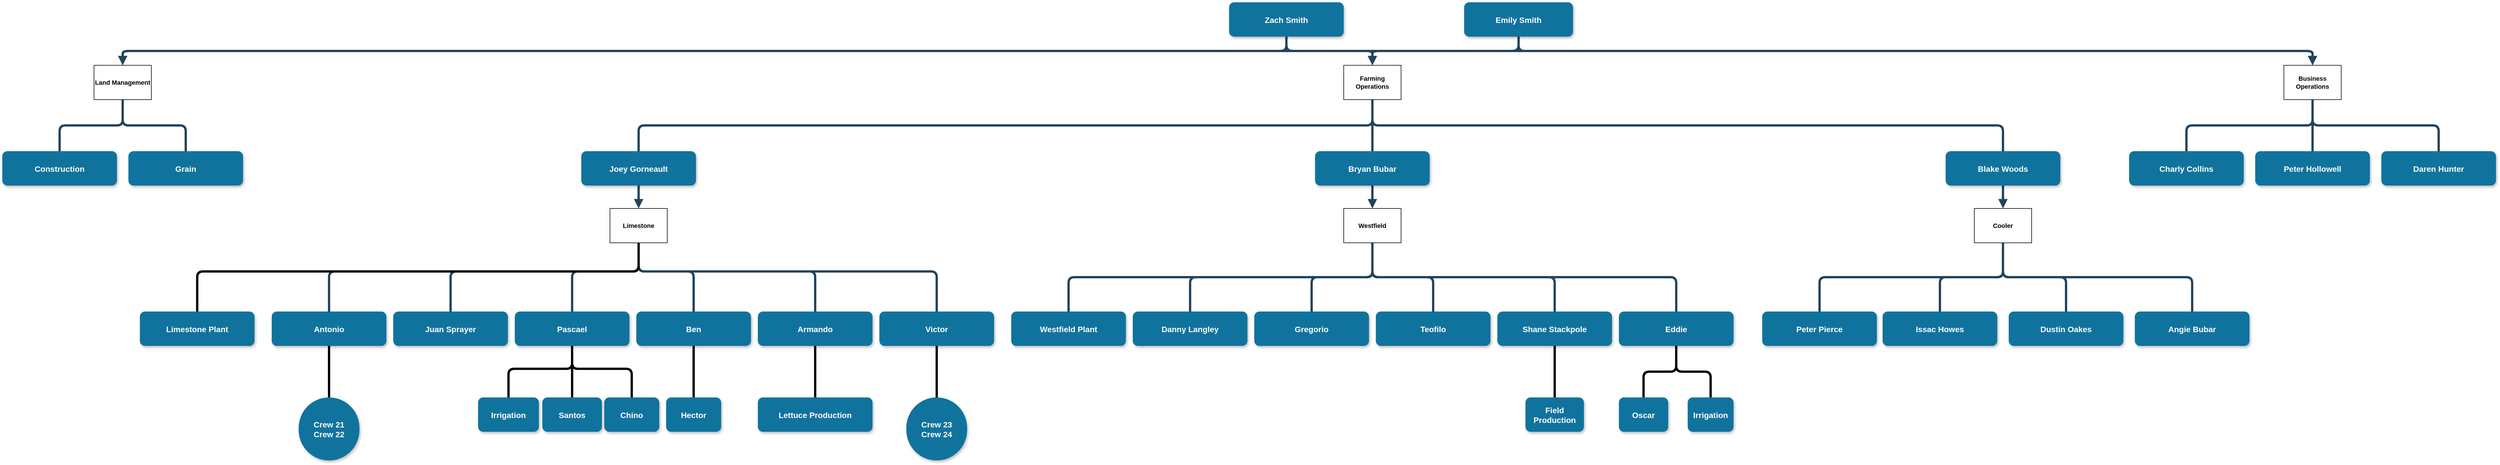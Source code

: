 <mxfile version="26.0.15">
  <diagram name="Page-1" id="97916047-d0de-89f5-080d-49f4d83e522f">
    <mxGraphModel dx="4978" dy="967" grid="1" gridSize="10" guides="1" tooltips="1" connect="1" arrows="1" fold="1" page="1" pageScale="1.5" pageWidth="1169" pageHeight="827" background="none" math="0" shadow="0">
      <root>
        <mxCell id="0" />
        <mxCell id="1" parent="0" />
        <mxCell id="kjqUYPn-NtSr5DM89MB0-171" style="edgeStyle=elbowEdgeStyle;shape=connector;rounded=1;orthogonalLoop=1;jettySize=auto;elbow=vertical;html=1;exitX=0.5;exitY=1;exitDx=0;exitDy=0;strokeColor=#23445D;strokeWidth=4;align=center;verticalAlign=middle;fontFamily=Helvetica;fontSize=11;fontColor=default;fontStyle=1;labelBackgroundColor=default;endArrow=block;endFill=1;" parent="1" source="4" target="kjqUYPn-NtSr5DM89MB0-170" edge="1">
          <mxGeometry relative="1" as="geometry" />
        </mxCell>
        <mxCell id="4" value="Joey Gorneault" style="rounded=1;fillColor=#10739E;strokeColor=none;shadow=1;gradientColor=none;fontStyle=1;fontColor=#FFFFFF;fontSize=14;" parent="1" vertex="1">
          <mxGeometry x="-1290" y="430" width="200" height="60" as="geometry" />
        </mxCell>
        <mxCell id="kjqUYPn-NtSr5DM89MB0-139" style="edgeStyle=elbowEdgeStyle;shape=connector;rounded=1;orthogonalLoop=1;jettySize=auto;elbow=vertical;html=1;entryX=0.5;entryY=0;entryDx=0;entryDy=0;strokeColor=#23445D;strokeWidth=4;align=center;verticalAlign=middle;fontFamily=Helvetica;fontSize=11;fontColor=default;fontStyle=1;labelBackgroundColor=default;endArrow=none;endFill=1;exitX=0.5;exitY=1;exitDx=0;exitDy=0;startFill=0;" parent="1" source="kjqUYPn-NtSr5DM89MB0-147" target="kjqUYPn-NtSr5DM89MB0-138" edge="1">
          <mxGeometry relative="1" as="geometry">
            <Array as="points">
              <mxPoint x="-170" y="650" />
            </Array>
          </mxGeometry>
        </mxCell>
        <mxCell id="kjqUYPn-NtSr5DM89MB0-140" style="edgeStyle=elbowEdgeStyle;shape=connector;rounded=1;orthogonalLoop=1;jettySize=auto;elbow=vertical;html=1;entryX=0.5;entryY=0;entryDx=0;entryDy=0;strokeColor=#23445D;strokeWidth=4;align=center;verticalAlign=middle;fontFamily=Helvetica;fontSize=11;fontColor=default;fontStyle=1;labelBackgroundColor=default;endArrow=none;endFill=1;exitX=0.5;exitY=1;exitDx=0;exitDy=0;startFill=0;" parent="1" source="kjqUYPn-NtSr5DM89MB0-147" target="kjqUYPn-NtSr5DM89MB0-134" edge="1">
          <mxGeometry relative="1" as="geometry">
            <Array as="points">
              <mxPoint x="-80" y="650" />
            </Array>
          </mxGeometry>
        </mxCell>
        <mxCell id="kjqUYPn-NtSr5DM89MB0-142" style="edgeStyle=elbowEdgeStyle;shape=connector;rounded=1;orthogonalLoop=1;jettySize=auto;elbow=vertical;html=1;entryX=0.5;entryY=0;entryDx=0;entryDy=0;strokeColor=#23445D;strokeWidth=4;align=center;verticalAlign=middle;fontFamily=Helvetica;fontSize=11;fontColor=default;fontStyle=1;labelBackgroundColor=default;endArrow=none;endFill=1;exitX=0.5;exitY=1;exitDx=0;exitDy=0;startFill=0;" parent="1" source="kjqUYPn-NtSr5DM89MB0-147" target="kjqUYPn-NtSr5DM89MB0-136" edge="1">
          <mxGeometry relative="1" as="geometry">
            <Array as="points">
              <mxPoint x="150" y="650" />
            </Array>
          </mxGeometry>
        </mxCell>
        <mxCell id="kjqUYPn-NtSr5DM89MB0-143" style="edgeStyle=elbowEdgeStyle;shape=connector;rounded=1;orthogonalLoop=1;jettySize=auto;elbow=vertical;html=1;entryX=0.5;entryY=0;entryDx=0;entryDy=0;strokeColor=#23445D;strokeWidth=4;align=center;verticalAlign=middle;fontFamily=Helvetica;fontSize=11;fontColor=default;fontStyle=1;labelBackgroundColor=default;endArrow=none;endFill=1;exitX=0.5;exitY=1;exitDx=0;exitDy=0;startFill=0;" parent="1" source="kjqUYPn-NtSr5DM89MB0-147" target="kjqUYPn-NtSr5DM89MB0-133" edge="1">
          <mxGeometry relative="1" as="geometry">
            <Array as="points">
              <mxPoint x="250" y="650" />
            </Array>
          </mxGeometry>
        </mxCell>
        <mxCell id="kjqUYPn-NtSr5DM89MB0-144" style="edgeStyle=elbowEdgeStyle;shape=connector;rounded=1;orthogonalLoop=1;jettySize=auto;elbow=vertical;html=1;entryX=0.5;entryY=0;entryDx=0;entryDy=0;strokeColor=#23445D;strokeWidth=4;align=center;verticalAlign=middle;fontFamily=Helvetica;fontSize=11;fontColor=default;fontStyle=1;labelBackgroundColor=default;endArrow=none;endFill=1;exitX=0.5;exitY=1;exitDx=0;exitDy=0;startFill=0;" parent="1" source="kjqUYPn-NtSr5DM89MB0-147" target="kjqUYPn-NtSr5DM89MB0-137" edge="1">
          <mxGeometry relative="1" as="geometry">
            <Array as="points">
              <mxPoint x="340" y="650" />
            </Array>
          </mxGeometry>
        </mxCell>
        <mxCell id="kjqUYPn-NtSr5DM89MB0-146" style="edgeStyle=elbowEdgeStyle;shape=connector;rounded=1;orthogonalLoop=1;jettySize=auto;elbow=vertical;html=1;entryX=0.5;entryY=0;entryDx=0;entryDy=0;strokeColor=#23445D;strokeWidth=4;align=center;verticalAlign=middle;fontFamily=Helvetica;fontSize=11;fontColor=default;fontStyle=1;labelBackgroundColor=default;endArrow=none;endFill=1;exitX=0.5;exitY=1;exitDx=0;exitDy=0;startFill=0;" parent="1" source="kjqUYPn-NtSr5DM89MB0-147" target="kjqUYPn-NtSr5DM89MB0-135" edge="1">
          <mxGeometry relative="1" as="geometry">
            <Array as="points">
              <mxPoint x="40" y="650" />
            </Array>
          </mxGeometry>
        </mxCell>
        <mxCell id="kjqUYPn-NtSr5DM89MB0-149" style="edgeStyle=elbowEdgeStyle;shape=connector;rounded=1;orthogonalLoop=1;jettySize=auto;elbow=vertical;html=1;entryX=0.5;entryY=0;entryDx=0;entryDy=0;strokeColor=#23445D;strokeWidth=4;align=center;verticalAlign=middle;fontFamily=Helvetica;fontSize=11;fontColor=default;fontStyle=1;labelBackgroundColor=default;endArrow=block;endFill=1;" parent="1" source="5" target="kjqUYPn-NtSr5DM89MB0-147" edge="1">
          <mxGeometry relative="1" as="geometry" />
        </mxCell>
        <mxCell id="5" value="Bryan Bubar" style="rounded=1;fillColor=#10739E;strokeColor=none;shadow=1;gradientColor=none;fontStyle=1;fontColor=#FFFFFF;fontSize=14;" parent="1" vertex="1">
          <mxGeometry x="-10" y="430" width="200" height="60" as="geometry" />
        </mxCell>
        <mxCell id="kjqUYPn-NtSr5DM89MB0-77" style="edgeStyle=elbowEdgeStyle;shape=connector;rounded=1;orthogonalLoop=1;jettySize=auto;elbow=vertical;html=1;startArrow=none;endArrow=none;strokeColor=#23445D;strokeWidth=4;align=center;verticalAlign=middle;fontFamily=Helvetica;fontSize=11;fontColor=default;fontStyle=1;labelBackgroundColor=default;exitX=0.5;exitY=1;exitDx=0;exitDy=0;" parent="1" source="kjqUYPn-NtSr5DM89MB0-75" target="4" edge="1">
          <mxGeometry relative="1" as="geometry" />
        </mxCell>
        <mxCell id="kjqUYPn-NtSr5DM89MB0-78" style="edgeStyle=elbowEdgeStyle;shape=connector;rounded=1;orthogonalLoop=1;jettySize=auto;elbow=vertical;html=1;startArrow=none;endArrow=none;entryX=0.5;entryY=0;entryDx=0;entryDy=0;strokeColor=#23445D;strokeWidth=4;align=center;verticalAlign=middle;fontFamily=Helvetica;fontSize=11;fontColor=default;fontStyle=1;labelBackgroundColor=default;exitX=0.5;exitY=1;exitDx=0;exitDy=0;" parent="1" source="kjqUYPn-NtSr5DM89MB0-75" target="5" edge="1">
          <mxGeometry relative="1" as="geometry">
            <mxPoint x="220" y="370" as="sourcePoint" />
          </mxGeometry>
        </mxCell>
        <mxCell id="kjqUYPn-NtSr5DM89MB0-174" style="edgeStyle=elbowEdgeStyle;shape=connector;rounded=1;orthogonalLoop=1;jettySize=auto;elbow=vertical;html=1;startArrow=none;endArrow=none;exitX=0.5;exitY=1;exitDx=0;exitDy=0;entryX=0.5;entryY=0;entryDx=0;entryDy=0;strokeColor=#23445D;strokeWidth=4;align=center;verticalAlign=middle;fontFamily=Helvetica;fontSize=11;fontColor=default;fontStyle=1;labelBackgroundColor=default;" parent="1" source="kjqUYPn-NtSr5DM89MB0-75" target="kjqUYPn-NtSr5DM89MB0-106" edge="1">
          <mxGeometry relative="1" as="geometry" />
        </mxCell>
        <mxCell id="kjqUYPn-NtSr5DM89MB0-75" value="Farming Operations" style="whiteSpace=wrap;html=1;align=center;verticalAlign=middle;treeFolding=1;treeMoving=1;newEdgeStyle={&quot;edgeStyle&quot;:&quot;elbowEdgeStyle&quot;,&quot;startArrow&quot;:&quot;none&quot;,&quot;endArrow&quot;:&quot;none&quot;};fontFamily=Helvetica;fontSize=11;fontColor=default;fontStyle=1;labelBackgroundColor=default;" parent="1" vertex="1">
          <mxGeometry x="40" y="280" width="100" height="60" as="geometry" />
        </mxCell>
        <mxCell id="kjqUYPn-NtSr5DM89MB0-90" style="edgeStyle=elbowEdgeStyle;shape=connector;rounded=1;orthogonalLoop=1;jettySize=auto;elbow=vertical;html=1;entryX=0.5;entryY=0;entryDx=0;entryDy=0;strokeColor=#23445D;strokeWidth=4;align=center;verticalAlign=middle;fontFamily=Helvetica;fontSize=11;fontColor=default;fontStyle=1;labelBackgroundColor=default;endArrow=block;endFill=1;exitX=0.5;exitY=1;exitDx=0;exitDy=0;flowAnimation=0;" parent="1" source="kjqUYPn-NtSr5DM89MB0-87" target="kjqUYPn-NtSr5DM89MB0-75" edge="1">
          <mxGeometry relative="1" as="geometry" />
        </mxCell>
        <mxCell id="kjqUYPn-NtSr5DM89MB0-94" style="edgeStyle=elbowEdgeStyle;shape=connector;rounded=1;orthogonalLoop=1;jettySize=auto;elbow=vertical;html=1;exitX=0.5;exitY=1;exitDx=0;exitDy=0;strokeColor=#23445D;strokeWidth=4;align=center;verticalAlign=middle;fontFamily=Helvetica;fontSize=11;fontColor=default;fontStyle=1;labelBackgroundColor=default;endArrow=block;endFill=1;" parent="1" source="kjqUYPn-NtSr5DM89MB0-87" target="kjqUYPn-NtSr5DM89MB0-91" edge="1">
          <mxGeometry relative="1" as="geometry" />
        </mxCell>
        <mxCell id="kjqUYPn-NtSr5DM89MB0-120" style="edgeStyle=elbowEdgeStyle;shape=connector;rounded=1;orthogonalLoop=1;jettySize=auto;elbow=vertical;html=1;entryX=0.5;entryY=0;entryDx=0;entryDy=0;strokeColor=#23445D;strokeWidth=4;align=center;verticalAlign=middle;fontFamily=Helvetica;fontSize=11;fontColor=default;fontStyle=1;labelBackgroundColor=default;endArrow=block;endFill=1;" parent="1" source="kjqUYPn-NtSr5DM89MB0-87" target="kjqUYPn-NtSr5DM89MB0-117" edge="1">
          <mxGeometry relative="1" as="geometry" />
        </mxCell>
        <mxCell id="kjqUYPn-NtSr5DM89MB0-87" value="Emily Smith" style="rounded=1;fillColor=#10739E;strokeColor=none;shadow=1;gradientColor=none;fontStyle=1;fontColor=#FFFFFF;fontSize=14;" parent="1" vertex="1">
          <mxGeometry x="250" y="170" width="190" height="60" as="geometry" />
        </mxCell>
        <mxCell id="kjqUYPn-NtSr5DM89MB0-89" style="edgeStyle=elbowEdgeStyle;shape=connector;rounded=1;orthogonalLoop=1;jettySize=auto;elbow=vertical;html=1;exitX=0.5;exitY=1;exitDx=0;exitDy=0;strokeColor=#23445D;strokeWidth=4;align=center;verticalAlign=middle;fontFamily=Helvetica;fontSize=11;fontColor=default;fontStyle=1;labelBackgroundColor=default;endArrow=block;endFill=1;" parent="1" source="kjqUYPn-NtSr5DM89MB0-88" target="kjqUYPn-NtSr5DM89MB0-75" edge="1">
          <mxGeometry relative="1" as="geometry" />
        </mxCell>
        <mxCell id="kjqUYPn-NtSr5DM89MB0-93" style="edgeStyle=elbowEdgeStyle;shape=connector;rounded=1;orthogonalLoop=1;jettySize=auto;elbow=vertical;html=1;exitX=0.5;exitY=1;exitDx=0;exitDy=0;strokeColor=#23445D;strokeWidth=4;align=center;verticalAlign=middle;fontFamily=Helvetica;fontSize=11;fontColor=default;fontStyle=1;labelBackgroundColor=default;endArrow=block;endFill=1;" parent="1" source="kjqUYPn-NtSr5DM89MB0-88" target="kjqUYPn-NtSr5DM89MB0-91" edge="1">
          <mxGeometry relative="1" as="geometry" />
        </mxCell>
        <mxCell id="kjqUYPn-NtSr5DM89MB0-118" style="edgeStyle=elbowEdgeStyle;shape=connector;rounded=1;orthogonalLoop=1;jettySize=auto;elbow=vertical;html=1;strokeColor=#23445D;strokeWidth=4;align=center;verticalAlign=middle;fontFamily=Helvetica;fontSize=11;fontColor=default;fontStyle=1;labelBackgroundColor=default;endArrow=block;endFill=1;" parent="1" source="kjqUYPn-NtSr5DM89MB0-88" target="kjqUYPn-NtSr5DM89MB0-117" edge="1">
          <mxGeometry relative="1" as="geometry" />
        </mxCell>
        <mxCell id="kjqUYPn-NtSr5DM89MB0-88" value="Zach Smith" style="rounded=1;fillColor=#10739E;strokeColor=none;shadow=1;gradientColor=none;fontStyle=1;fontColor=#FFFFFF;fontSize=14;" parent="1" vertex="1">
          <mxGeometry x="-160" y="170" width="200" height="60" as="geometry" />
        </mxCell>
        <mxCell id="kjqUYPn-NtSr5DM89MB0-175" style="edgeStyle=elbowEdgeStyle;shape=connector;rounded=1;orthogonalLoop=1;jettySize=auto;elbow=vertical;html=1;exitX=0.5;exitY=1;exitDx=0;exitDy=0;entryX=0.5;entryY=0;entryDx=0;entryDy=0;strokeColor=#23445D;strokeWidth=4;align=center;verticalAlign=middle;fontFamily=Helvetica;fontSize=11;fontColor=default;fontStyle=1;labelBackgroundColor=default;endArrow=block;endFill=1;" parent="1" source="kjqUYPn-NtSr5DM89MB0-106" target="kjqUYPn-NtSr5DM89MB0-110" edge="1">
          <mxGeometry relative="1" as="geometry" />
        </mxCell>
        <mxCell id="kjqUYPn-NtSr5DM89MB0-106" value="Blake Woods" style="rounded=1;fillColor=#10739E;strokeColor=none;shadow=1;gradientColor=none;fontStyle=1;fontColor=#FFFFFF;fontSize=14;" parent="1" vertex="1">
          <mxGeometry x="1090" y="430" width="200" height="60" as="geometry" />
        </mxCell>
        <mxCell id="kjqUYPn-NtSr5DM89MB0-176" style="edgeStyle=elbowEdgeStyle;shape=connector;rounded=1;orthogonalLoop=1;jettySize=auto;elbow=vertical;html=1;startArrow=none;endArrow=none;entryX=0.5;entryY=0;entryDx=0;entryDy=0;strokeColor=#23445D;strokeWidth=4;align=center;verticalAlign=middle;fontFamily=Helvetica;fontSize=11;fontColor=default;fontStyle=1;labelBackgroundColor=default;" parent="1" source="kjqUYPn-NtSr5DM89MB0-110" target="kjqUYPn-NtSr5DM89MB0-125" edge="1">
          <mxGeometry relative="1" as="geometry" />
        </mxCell>
        <mxCell id="kjqUYPn-NtSr5DM89MB0-177" style="edgeStyle=elbowEdgeStyle;shape=connector;rounded=1;orthogonalLoop=1;jettySize=auto;elbow=vertical;html=1;startArrow=none;endArrow=none;entryX=0.5;entryY=0;entryDx=0;entryDy=0;strokeColor=#23445D;strokeWidth=4;align=center;verticalAlign=middle;fontFamily=Helvetica;fontSize=11;fontColor=default;fontStyle=1;labelBackgroundColor=default;" parent="1" source="kjqUYPn-NtSr5DM89MB0-110" target="kjqUYPn-NtSr5DM89MB0-126" edge="1">
          <mxGeometry relative="1" as="geometry" />
        </mxCell>
        <mxCell id="kjqUYPn-NtSr5DM89MB0-178" style="edgeStyle=elbowEdgeStyle;shape=connector;rounded=1;orthogonalLoop=1;jettySize=auto;elbow=vertical;html=1;startArrow=none;endArrow=none;entryX=0.5;entryY=0;entryDx=0;entryDy=0;strokeColor=#23445D;strokeWidth=4;align=center;verticalAlign=middle;fontFamily=Helvetica;fontSize=11;fontColor=default;fontStyle=1;labelBackgroundColor=default;" parent="1" source="kjqUYPn-NtSr5DM89MB0-110" target="kjqUYPn-NtSr5DM89MB0-127" edge="1">
          <mxGeometry relative="1" as="geometry" />
        </mxCell>
        <mxCell id="kjqUYPn-NtSr5DM89MB0-179" style="edgeStyle=elbowEdgeStyle;shape=connector;rounded=1;orthogonalLoop=1;jettySize=auto;elbow=vertical;html=1;startArrow=none;endArrow=none;entryX=0.5;entryY=0;entryDx=0;entryDy=0;strokeColor=#23445D;strokeWidth=4;align=center;verticalAlign=middle;fontFamily=Helvetica;fontSize=11;fontColor=default;fontStyle=1;labelBackgroundColor=default;" parent="1" source="kjqUYPn-NtSr5DM89MB0-110" target="kjqUYPn-NtSr5DM89MB0-124" edge="1">
          <mxGeometry relative="1" as="geometry" />
        </mxCell>
        <mxCell id="kjqUYPn-NtSr5DM89MB0-110" value="Cooler" style="whiteSpace=wrap;html=1;align=center;verticalAlign=middle;treeFolding=1;treeMoving=1;newEdgeStyle={&quot;edgeStyle&quot;:&quot;elbowEdgeStyle&quot;,&quot;startArrow&quot;:&quot;none&quot;,&quot;endArrow&quot;:&quot;none&quot;};fontFamily=Helvetica;fontSize=11;fontColor=default;fontStyle=1;labelBackgroundColor=default;" parent="1" vertex="1">
          <mxGeometry x="1140" y="530" width="100" height="60" as="geometry" />
        </mxCell>
        <mxCell id="kjqUYPn-NtSr5DM89MB0-113" value="Charly Collins" style="rounded=1;fillColor=#10739E;strokeColor=none;shadow=1;gradientColor=none;fontStyle=1;fontColor=#FFFFFF;fontSize=14;" parent="1" vertex="1">
          <mxGeometry x="1410" y="430" width="200" height="60" as="geometry" />
        </mxCell>
        <mxCell id="kjqUYPn-NtSr5DM89MB0-114" value="Peter Hollowell" style="rounded=1;fillColor=#10739E;strokeColor=none;shadow=1;gradientColor=none;fontStyle=1;fontColor=#FFFFFF;fontSize=14;" parent="1" vertex="1">
          <mxGeometry x="1630" y="430" width="200" height="60" as="geometry" />
        </mxCell>
        <mxCell id="kjqUYPn-NtSr5DM89MB0-115" style="edgeStyle=elbowEdgeStyle;shape=connector;rounded=1;orthogonalLoop=1;jettySize=auto;elbow=vertical;html=1;startArrow=none;endArrow=none;strokeColor=#23445D;strokeWidth=4;align=center;verticalAlign=middle;fontFamily=Helvetica;fontSize=11;fontColor=default;fontStyle=1;labelBackgroundColor=default;exitX=0.5;exitY=1;exitDx=0;exitDy=0;" parent="1" source="kjqUYPn-NtSr5DM89MB0-117" target="kjqUYPn-NtSr5DM89MB0-113" edge="1">
          <mxGeometry relative="1" as="geometry" />
        </mxCell>
        <mxCell id="kjqUYPn-NtSr5DM89MB0-116" style="edgeStyle=elbowEdgeStyle;shape=connector;rounded=1;orthogonalLoop=1;jettySize=auto;elbow=vertical;html=1;startArrow=none;endArrow=none;entryX=0.5;entryY=0;entryDx=0;entryDy=0;strokeColor=#23445D;strokeWidth=4;align=center;verticalAlign=middle;fontFamily=Helvetica;fontSize=11;fontColor=default;fontStyle=1;labelBackgroundColor=default;exitX=0.5;exitY=1;exitDx=0;exitDy=0;" parent="1" source="kjqUYPn-NtSr5DM89MB0-117" target="kjqUYPn-NtSr5DM89MB0-114" edge="1">
          <mxGeometry relative="1" as="geometry">
            <mxPoint x="1750" y="370" as="sourcePoint" />
          </mxGeometry>
        </mxCell>
        <mxCell id="kjqUYPn-NtSr5DM89MB0-123" style="edgeStyle=elbowEdgeStyle;shape=connector;rounded=1;orthogonalLoop=1;jettySize=auto;elbow=vertical;html=1;startArrow=none;endArrow=none;exitX=0.5;exitY=1;exitDx=0;exitDy=0;entryX=0.5;entryY=0;entryDx=0;entryDy=0;strokeColor=#23445D;strokeWidth=4;align=center;verticalAlign=middle;fontFamily=Helvetica;fontSize=11;fontColor=default;fontStyle=1;labelBackgroundColor=default;" parent="1" source="kjqUYPn-NtSr5DM89MB0-117" target="kjqUYPn-NtSr5DM89MB0-122" edge="1">
          <mxGeometry relative="1" as="geometry" />
        </mxCell>
        <mxCell id="kjqUYPn-NtSr5DM89MB0-117" value="Business Operations" style="whiteSpace=wrap;html=1;align=center;verticalAlign=middle;treeFolding=1;treeMoving=1;newEdgeStyle={&quot;edgeStyle&quot;:&quot;elbowEdgeStyle&quot;,&quot;startArrow&quot;:&quot;none&quot;,&quot;endArrow&quot;:&quot;none&quot;};fontFamily=Helvetica;fontSize=11;fontColor=default;fontStyle=1;labelBackgroundColor=default;" parent="1" vertex="1">
          <mxGeometry x="1680" y="280" width="100" height="60" as="geometry" />
        </mxCell>
        <mxCell id="kjqUYPn-NtSr5DM89MB0-122" value="Daren Hunter" style="rounded=1;fillColor=#10739E;strokeColor=none;shadow=1;gradientColor=none;fontStyle=1;fontColor=#FFFFFF;fontSize=14;" parent="1" vertex="1">
          <mxGeometry x="1850" y="430" width="200" height="60" as="geometry" />
        </mxCell>
        <mxCell id="kjqUYPn-NtSr5DM89MB0-124" value="Angie Bubar" style="rounded=1;fillColor=#10739E;strokeColor=none;shadow=1;gradientColor=none;fontStyle=1;fontColor=#FFFFFF;fontSize=14;" parent="1" vertex="1">
          <mxGeometry x="1420" y="710" width="200" height="60" as="geometry" />
        </mxCell>
        <mxCell id="kjqUYPn-NtSr5DM89MB0-125" value="Peter Pierce" style="rounded=1;fillColor=#10739E;strokeColor=none;shadow=1;gradientColor=none;fontStyle=1;fontColor=#FFFFFF;fontSize=14;" parent="1" vertex="1">
          <mxGeometry x="770" y="710" width="200" height="60" as="geometry" />
        </mxCell>
        <mxCell id="kjqUYPn-NtSr5DM89MB0-126" value="Issac Howes" style="rounded=1;fillColor=#10739E;strokeColor=none;shadow=1;gradientColor=none;fontStyle=1;fontColor=#FFFFFF;fontSize=14;" parent="1" vertex="1">
          <mxGeometry x="980" y="710" width="200" height="60" as="geometry" />
        </mxCell>
        <mxCell id="kjqUYPn-NtSr5DM89MB0-127" value="Dustin Oakes" style="rounded=1;fillColor=#10739E;strokeColor=none;shadow=1;gradientColor=none;fontStyle=1;fontColor=#FFFFFF;fontSize=14;" parent="1" vertex="1">
          <mxGeometry x="1200" y="710" width="200" height="60" as="geometry" />
        </mxCell>
        <mxCell id="kjqUYPn-NtSr5DM89MB0-132" value="" style="group" parent="1" vertex="1" connectable="0">
          <mxGeometry x="-2300" y="280" width="420" height="210" as="geometry" />
        </mxCell>
        <mxCell id="kjqUYPn-NtSr5DM89MB0-97" style="edgeStyle=elbowEdgeStyle;shape=connector;rounded=1;orthogonalLoop=1;jettySize=auto;elbow=vertical;html=1;startArrow=none;endArrow=none;entryX=0.5;entryY=0;entryDx=0;entryDy=0;strokeColor=#23445D;strokeWidth=4;align=center;verticalAlign=middle;fontFamily=Helvetica;fontSize=11;fontColor=default;fontStyle=1;labelBackgroundColor=default;" parent="kjqUYPn-NtSr5DM89MB0-132" source="kjqUYPn-NtSr5DM89MB0-91" target="kjqUYPn-NtSr5DM89MB0-95" edge="1">
          <mxGeometry relative="1" as="geometry" />
        </mxCell>
        <mxCell id="kjqUYPn-NtSr5DM89MB0-98" style="edgeStyle=elbowEdgeStyle;shape=connector;rounded=1;orthogonalLoop=1;jettySize=auto;elbow=vertical;html=1;startArrow=none;endArrow=none;exitX=0.5;exitY=1;exitDx=0;exitDy=0;entryX=0.5;entryY=0;entryDx=0;entryDy=0;strokeColor=#23445D;strokeWidth=4;align=center;verticalAlign=middle;fontFamily=Helvetica;fontSize=11;fontColor=default;fontStyle=1;labelBackgroundColor=default;" parent="kjqUYPn-NtSr5DM89MB0-132" source="kjqUYPn-NtSr5DM89MB0-91" target="kjqUYPn-NtSr5DM89MB0-96" edge="1">
          <mxGeometry relative="1" as="geometry" />
        </mxCell>
        <mxCell id="kjqUYPn-NtSr5DM89MB0-91" value="Land Management" style="whiteSpace=wrap;html=1;align=center;verticalAlign=middle;treeFolding=1;treeMoving=1;newEdgeStyle={&quot;edgeStyle&quot;:&quot;elbowEdgeStyle&quot;,&quot;startArrow&quot;:&quot;none&quot;,&quot;endArrow&quot;:&quot;none&quot;};fontFamily=Helvetica;fontSize=11;fontColor=default;fontStyle=1;labelBackgroundColor=default;" parent="kjqUYPn-NtSr5DM89MB0-132" vertex="1">
          <mxGeometry x="160" width="100" height="60" as="geometry" />
        </mxCell>
        <mxCell id="kjqUYPn-NtSr5DM89MB0-95" value="Construction" style="rounded=1;fillColor=#10739E;strokeColor=none;shadow=1;gradientColor=none;fontStyle=1;fontColor=#FFFFFF;fontSize=14;" parent="kjqUYPn-NtSr5DM89MB0-132" vertex="1">
          <mxGeometry y="150" width="200" height="60" as="geometry" />
        </mxCell>
        <mxCell id="kjqUYPn-NtSr5DM89MB0-96" value="Grain" style="rounded=1;fillColor=#10739E;strokeColor=none;shadow=1;gradientColor=none;fontStyle=1;fontColor=#FFFFFF;fontSize=14;" parent="kjqUYPn-NtSr5DM89MB0-132" vertex="1">
          <mxGeometry x="220" y="150" width="200" height="60" as="geometry" />
        </mxCell>
        <mxCell id="0qARm56Fc1gY_XAVN0_0-32" style="edgeStyle=orthogonalEdgeStyle;shape=connector;curved=0;rounded=1;orthogonalLoop=1;jettySize=auto;html=1;entryX=0.5;entryY=0;entryDx=0;entryDy=0;strokeColor=default;strokeWidth=4;align=center;verticalAlign=middle;fontFamily=Helvetica;fontSize=11;fontColor=default;labelBackgroundColor=default;startFill=0;endArrow=none;" edge="1" parent="1" source="kjqUYPn-NtSr5DM89MB0-133" target="0qARm56Fc1gY_XAVN0_0-31">
          <mxGeometry relative="1" as="geometry" />
        </mxCell>
        <mxCell id="kjqUYPn-NtSr5DM89MB0-133" value="Shane Stackpole" style="rounded=1;fillColor=#10739E;strokeColor=none;shadow=1;gradientColor=none;fontStyle=1;fontColor=#FFFFFF;fontSize=14;" parent="1" vertex="1">
          <mxGeometry x="308" y="710" width="200" height="60" as="geometry" />
        </mxCell>
        <mxCell id="kjqUYPn-NtSr5DM89MB0-134" value="Danny Langley" style="rounded=1;fillColor=#10739E;strokeColor=none;shadow=1;gradientColor=none;fontStyle=1;fontColor=#FFFFFF;fontSize=14;" parent="1" vertex="1">
          <mxGeometry x="-328" y="710" width="200" height="60" as="geometry" />
        </mxCell>
        <mxCell id="kjqUYPn-NtSr5DM89MB0-135" value="Gregorio" style="rounded=1;fillColor=#10739E;strokeColor=none;shadow=1;gradientColor=none;fontStyle=1;fontColor=#FFFFFF;fontSize=14;" parent="1" vertex="1">
          <mxGeometry x="-116" y="710" width="200" height="60" as="geometry" />
        </mxCell>
        <mxCell id="kjqUYPn-NtSr5DM89MB0-136" value="Teofilo" style="rounded=1;fillColor=#10739E;strokeColor=none;shadow=1;gradientColor=none;fontStyle=1;fontColor=#FFFFFF;fontSize=14;" parent="1" vertex="1">
          <mxGeometry x="96" y="710" width="200" height="60" as="geometry" />
        </mxCell>
        <mxCell id="0qARm56Fc1gY_XAVN0_0-36" style="edgeStyle=orthogonalEdgeStyle;shape=connector;curved=0;rounded=1;orthogonalLoop=1;jettySize=auto;html=1;entryX=0.5;entryY=0;entryDx=0;entryDy=0;strokeColor=default;strokeWidth=4;align=center;verticalAlign=middle;fontFamily=Helvetica;fontSize=11;fontColor=default;labelBackgroundColor=default;startFill=0;endArrow=none;" edge="1" parent="1" source="kjqUYPn-NtSr5DM89MB0-137" target="0qARm56Fc1gY_XAVN0_0-33">
          <mxGeometry relative="1" as="geometry" />
        </mxCell>
        <mxCell id="0qARm56Fc1gY_XAVN0_0-38" style="edgeStyle=orthogonalEdgeStyle;shape=connector;curved=0;rounded=1;orthogonalLoop=1;jettySize=auto;html=1;entryX=0.5;entryY=0;entryDx=0;entryDy=0;strokeColor=default;strokeWidth=4;align=center;verticalAlign=middle;fontFamily=Helvetica;fontSize=11;fontColor=default;labelBackgroundColor=default;startFill=0;endArrow=none;" edge="1" parent="1" source="kjqUYPn-NtSr5DM89MB0-137" target="0qARm56Fc1gY_XAVN0_0-35">
          <mxGeometry relative="1" as="geometry" />
        </mxCell>
        <mxCell id="kjqUYPn-NtSr5DM89MB0-137" value="Eddie" style="rounded=1;fillColor=#10739E;strokeColor=none;shadow=1;gradientColor=none;fontStyle=1;fontColor=#FFFFFF;fontSize=14;" parent="1" vertex="1">
          <mxGeometry x="520" y="710" width="200" height="60" as="geometry" />
        </mxCell>
        <mxCell id="kjqUYPn-NtSr5DM89MB0-138" value="Westfield Plant" style="rounded=1;fillColor=#10739E;strokeColor=none;shadow=1;gradientColor=none;fontStyle=1;fontColor=#FFFFFF;fontSize=14;" parent="1" vertex="1">
          <mxGeometry x="-540" y="710" width="200" height="60" as="geometry" />
        </mxCell>
        <mxCell id="kjqUYPn-NtSr5DM89MB0-147" value="Westfield" style="whiteSpace=wrap;html=1;align=center;verticalAlign=middle;treeFolding=1;treeMoving=1;newEdgeStyle={&quot;edgeStyle&quot;:&quot;elbowEdgeStyle&quot;,&quot;startArrow&quot;:&quot;none&quot;,&quot;endArrow&quot;:&quot;none&quot;};fontFamily=Helvetica;fontSize=11;fontColor=default;fontStyle=1;labelBackgroundColor=default;" parent="1" vertex="1">
          <mxGeometry x="40" y="530" width="100" height="60" as="geometry" />
        </mxCell>
        <mxCell id="kjqUYPn-NtSr5DM89MB0-158" style="edgeStyle=elbowEdgeStyle;shape=connector;rounded=1;orthogonalLoop=1;jettySize=auto;elbow=vertical;html=1;entryX=0.5;entryY=0;entryDx=0;entryDy=0;strokeColor=#23445D;strokeWidth=4;align=center;verticalAlign=middle;fontFamily=Helvetica;fontSize=11;fontColor=default;fontStyle=1;labelBackgroundColor=default;endArrow=none;endFill=1;exitX=0.5;exitY=1;exitDx=0;exitDy=0;startFill=0;" parent="1" source="kjqUYPn-NtSr5DM89MB0-170" target="kjqUYPn-NtSr5DM89MB0-169" edge="1">
          <mxGeometry relative="1" as="geometry">
            <Array as="points">
              <mxPoint x="-1140" y="640" />
            </Array>
          </mxGeometry>
        </mxCell>
        <mxCell id="kjqUYPn-NtSr5DM89MB0-159" style="edgeStyle=elbowEdgeStyle;shape=connector;rounded=1;orthogonalLoop=1;jettySize=auto;elbow=vertical;html=1;entryX=0.5;entryY=0;entryDx=0;entryDy=0;strokeColor=#23445D;strokeWidth=4;align=center;verticalAlign=middle;fontFamily=Helvetica;fontSize=11;fontColor=default;fontStyle=1;labelBackgroundColor=default;endArrow=none;endFill=1;exitX=0.5;exitY=1;exitDx=0;exitDy=0;startFill=0;" parent="1" source="kjqUYPn-NtSr5DM89MB0-170" target="kjqUYPn-NtSr5DM89MB0-165" edge="1">
          <mxGeometry relative="1" as="geometry">
            <Array as="points">
              <mxPoint x="-1390" y="640" />
            </Array>
          </mxGeometry>
        </mxCell>
        <mxCell id="kjqUYPn-NtSr5DM89MB0-160" style="edgeStyle=elbowEdgeStyle;shape=connector;rounded=1;orthogonalLoop=1;jettySize=auto;elbow=vertical;html=1;entryX=0.5;entryY=0;entryDx=0;entryDy=0;strokeColor=#23445D;strokeWidth=4;align=center;verticalAlign=middle;fontFamily=Helvetica;fontSize=11;fontColor=default;fontStyle=1;labelBackgroundColor=default;endArrow=none;endFill=1;exitX=0.5;exitY=1;exitDx=0;exitDy=0;startFill=0;" parent="1" source="kjqUYPn-NtSr5DM89MB0-170" target="kjqUYPn-NtSr5DM89MB0-167" edge="1">
          <mxGeometry relative="1" as="geometry">
            <Array as="points">
              <mxPoint x="-1180" y="640" />
              <mxPoint x="-674" y="720" />
            </Array>
          </mxGeometry>
        </mxCell>
        <mxCell id="kjqUYPn-NtSr5DM89MB0-161" style="edgeStyle=elbowEdgeStyle;shape=connector;rounded=1;orthogonalLoop=1;jettySize=auto;elbow=vertical;html=1;entryX=0.5;entryY=0;entryDx=0;entryDy=0;strokeColor=#23445D;strokeWidth=4;align=center;verticalAlign=middle;fontFamily=Helvetica;fontSize=11;fontColor=default;fontStyle=1;labelBackgroundColor=default;endArrow=none;endFill=1;exitX=0.5;exitY=1;exitDx=0;exitDy=0;startFill=0;" parent="1" source="kjqUYPn-NtSr5DM89MB0-170" target="kjqUYPn-NtSr5DM89MB0-164" edge="1">
          <mxGeometry relative="1" as="geometry">
            <Array as="points">
              <mxPoint x="-1130" y="640" />
              <mxPoint x="-514" y="720" />
            </Array>
          </mxGeometry>
        </mxCell>
        <mxCell id="kjqUYPn-NtSr5DM89MB0-162" style="edgeStyle=elbowEdgeStyle;shape=connector;rounded=1;orthogonalLoop=1;jettySize=auto;elbow=vertical;html=1;entryX=0.5;entryY=0;entryDx=0;entryDy=0;strokeColor=#23445D;strokeWidth=4;align=center;verticalAlign=middle;fontFamily=Helvetica;fontSize=11;fontColor=default;fontStyle=1;labelBackgroundColor=default;endArrow=none;endFill=1;exitX=0.5;exitY=1;exitDx=0;exitDy=0;startFill=0;" parent="1" source="kjqUYPn-NtSr5DM89MB0-170" target="kjqUYPn-NtSr5DM89MB0-168" edge="1">
          <mxGeometry relative="1" as="geometry">
            <Array as="points">
              <mxPoint x="-1040" y="640" />
              <mxPoint x="-414" y="720" />
            </Array>
          </mxGeometry>
        </mxCell>
        <mxCell id="kjqUYPn-NtSr5DM89MB0-163" style="edgeStyle=elbowEdgeStyle;shape=connector;rounded=1;orthogonalLoop=1;jettySize=auto;elbow=vertical;html=1;entryX=0.5;entryY=0;entryDx=0;entryDy=0;strokeColor=#23445D;strokeWidth=4;align=center;verticalAlign=middle;fontFamily=Helvetica;fontSize=11;fontColor=default;fontStyle=1;labelBackgroundColor=default;endArrow=none;endFill=1;exitX=0.5;exitY=1;exitDx=0;exitDy=0;startFill=0;" parent="1" source="kjqUYPn-NtSr5DM89MB0-170" target="kjqUYPn-NtSr5DM89MB0-166" edge="1">
          <mxGeometry relative="1" as="geometry">
            <Array as="points">
              <mxPoint x="-1180" y="640" />
              <mxPoint x="-1120" y="700" />
            </Array>
          </mxGeometry>
        </mxCell>
        <mxCell id="0qARm56Fc1gY_XAVN0_0-13" style="edgeStyle=orthogonalEdgeStyle;rounded=1;orthogonalLoop=1;jettySize=auto;html=1;entryX=0.5;entryY=0;entryDx=0;entryDy=0;strokeWidth=4;curved=0;endArrow=none;startFill=0;" edge="1" parent="1" source="kjqUYPn-NtSr5DM89MB0-164" target="0qARm56Fc1gY_XAVN0_0-12">
          <mxGeometry relative="1" as="geometry" />
        </mxCell>
        <mxCell id="kjqUYPn-NtSr5DM89MB0-164" value="Armando" style="rounded=1;fillColor=#10739E;strokeColor=none;shadow=1;gradientColor=none;fontStyle=1;fontColor=#FFFFFF;fontSize=14;" parent="1" vertex="1">
          <mxGeometry x="-982" y="710" width="200" height="60" as="geometry" />
        </mxCell>
        <mxCell id="kjqUYPn-NtSr5DM89MB0-165" value="Juan Sprayer" style="rounded=1;fillColor=#10739E;strokeColor=none;shadow=1;gradientColor=none;fontStyle=1;fontColor=#FFFFFF;fontSize=14;" parent="1" vertex="1">
          <mxGeometry x="-1618" y="710" width="200" height="60" as="geometry" />
        </mxCell>
        <mxCell id="0qARm56Fc1gY_XAVN0_0-9" style="edgeStyle=orthogonalEdgeStyle;rounded=1;orthogonalLoop=1;jettySize=auto;html=1;entryX=0.5;entryY=0;entryDx=0;entryDy=0;strokeWidth=4;curved=0;endArrow=none;startFill=0;" edge="1" parent="1" source="kjqUYPn-NtSr5DM89MB0-166" target="0qARm56Fc1gY_XAVN0_0-5">
          <mxGeometry relative="1" as="geometry">
            <Array as="points">
              <mxPoint x="-1306" y="810" />
              <mxPoint x="-1417" y="810" />
            </Array>
          </mxGeometry>
        </mxCell>
        <mxCell id="0qARm56Fc1gY_XAVN0_0-10" style="edgeStyle=orthogonalEdgeStyle;rounded=1;orthogonalLoop=1;jettySize=auto;html=1;exitX=0.5;exitY=1;exitDx=0;exitDy=0;entryX=0.5;entryY=0;entryDx=0;entryDy=0;strokeWidth=4;curved=0;endArrow=none;startFill=0;" edge="1" parent="1" source="kjqUYPn-NtSr5DM89MB0-166" target="0qARm56Fc1gY_XAVN0_0-6">
          <mxGeometry relative="1" as="geometry" />
        </mxCell>
        <mxCell id="0qARm56Fc1gY_XAVN0_0-14" style="edgeStyle=orthogonalEdgeStyle;shape=connector;curved=0;rounded=1;orthogonalLoop=1;jettySize=auto;html=1;strokeColor=default;strokeWidth=4;align=center;verticalAlign=middle;fontFamily=Helvetica;fontSize=11;fontColor=default;labelBackgroundColor=default;startFill=0;endArrow=none;" edge="1" parent="1" source="kjqUYPn-NtSr5DM89MB0-166" target="0qARm56Fc1gY_XAVN0_0-7">
          <mxGeometry relative="1" as="geometry">
            <Array as="points">
              <mxPoint x="-1306" y="810" />
              <mxPoint x="-1202" y="810" />
            </Array>
          </mxGeometry>
        </mxCell>
        <mxCell id="kjqUYPn-NtSr5DM89MB0-166" value="Pascael" style="rounded=1;fillColor=#10739E;strokeColor=none;shadow=1;gradientColor=none;fontStyle=1;fontColor=#FFFFFF;fontSize=14;" parent="1" vertex="1">
          <mxGeometry x="-1406" y="710" width="200" height="60" as="geometry" />
        </mxCell>
        <mxCell id="0qARm56Fc1gY_XAVN0_0-16" style="edgeStyle=orthogonalEdgeStyle;shape=connector;curved=0;rounded=1;orthogonalLoop=1;jettySize=auto;html=1;entryX=0.5;entryY=0;entryDx=0;entryDy=0;strokeColor=default;strokeWidth=4;align=center;verticalAlign=middle;fontFamily=Helvetica;fontSize=11;fontColor=default;labelBackgroundColor=default;startFill=0;endArrow=none;" edge="1" parent="1" source="kjqUYPn-NtSr5DM89MB0-167" target="0qARm56Fc1gY_XAVN0_0-15">
          <mxGeometry relative="1" as="geometry" />
        </mxCell>
        <mxCell id="kjqUYPn-NtSr5DM89MB0-167" value="Ben" style="rounded=1;fillColor=#10739E;strokeColor=none;shadow=1;gradientColor=none;fontStyle=1;fontColor=#FFFFFF;fontSize=14;" parent="1" vertex="1">
          <mxGeometry x="-1194" y="710" width="200" height="60" as="geometry" />
        </mxCell>
        <mxCell id="0qARm56Fc1gY_XAVN0_0-29" style="edgeStyle=orthogonalEdgeStyle;shape=connector;curved=0;rounded=1;orthogonalLoop=1;jettySize=auto;html=1;entryX=0.5;entryY=0;entryDx=0;entryDy=0;strokeColor=default;strokeWidth=4;align=center;verticalAlign=middle;fontFamily=Helvetica;fontSize=11;fontColor=default;labelBackgroundColor=default;startFill=0;endArrow=none;" edge="1" parent="1" source="kjqUYPn-NtSr5DM89MB0-168" target="0qARm56Fc1gY_XAVN0_0-28">
          <mxGeometry relative="1" as="geometry" />
        </mxCell>
        <mxCell id="kjqUYPn-NtSr5DM89MB0-168" value="Victor" style="rounded=1;fillColor=#10739E;strokeColor=none;shadow=1;gradientColor=none;fontStyle=1;fontColor=#FFFFFF;fontSize=14;" parent="1" vertex="1">
          <mxGeometry x="-770" y="710" width="200" height="60" as="geometry" />
        </mxCell>
        <mxCell id="0qARm56Fc1gY_XAVN0_0-27" style="edgeStyle=orthogonalEdgeStyle;shape=connector;curved=0;rounded=1;orthogonalLoop=1;jettySize=auto;html=1;entryX=0.5;entryY=0;entryDx=0;entryDy=0;strokeColor=default;strokeWidth=4;align=center;verticalAlign=middle;fontFamily=Helvetica;fontSize=11;fontColor=default;labelBackgroundColor=default;startFill=0;endArrow=none;" edge="1" parent="1" source="kjqUYPn-NtSr5DM89MB0-169" target="0qARm56Fc1gY_XAVN0_0-26">
          <mxGeometry relative="1" as="geometry" />
        </mxCell>
        <mxCell id="kjqUYPn-NtSr5DM89MB0-169" value="Antonio" style="rounded=1;fillColor=#10739E;strokeColor=none;shadow=1;gradientColor=none;fontStyle=1;fontColor=#FFFFFF;fontSize=14;" parent="1" vertex="1">
          <mxGeometry x="-1830" y="710" width="200" height="60" as="geometry" />
        </mxCell>
        <mxCell id="kjqUYPn-NtSr5DM89MB0-170" value="Limestone" style="whiteSpace=wrap;html=1;align=center;verticalAlign=middle;treeFolding=1;treeMoving=1;newEdgeStyle={&quot;edgeStyle&quot;:&quot;elbowEdgeStyle&quot;,&quot;startArrow&quot;:&quot;none&quot;,&quot;endArrow&quot;:&quot;none&quot;};fontFamily=Helvetica;fontSize=11;fontColor=default;fontStyle=1;labelBackgroundColor=default;" parent="1" vertex="1">
          <mxGeometry x="-1240" y="530" width="100" height="60" as="geometry" />
        </mxCell>
        <mxCell id="0qARm56Fc1gY_XAVN0_0-5" value="Irrigation" style="rounded=1;fillColor=#10739E;strokeColor=none;shadow=1;gradientColor=none;fontStyle=1;fontColor=#FFFFFF;fontSize=14;" vertex="1" parent="1">
          <mxGeometry x="-1470" y="860" width="106" height="60" as="geometry" />
        </mxCell>
        <mxCell id="0qARm56Fc1gY_XAVN0_0-6" value="Santos" style="rounded=1;fillColor=#10739E;strokeColor=none;shadow=1;gradientColor=none;fontStyle=1;fontColor=#FFFFFF;fontSize=14;" vertex="1" parent="1">
          <mxGeometry x="-1358" y="860" width="104" height="60" as="geometry" />
        </mxCell>
        <mxCell id="0qARm56Fc1gY_XAVN0_0-7" value="Chino" style="rounded=1;fillColor=#10739E;strokeColor=none;shadow=1;gradientColor=none;fontStyle=1;fontColor=#FFFFFF;fontSize=14;" vertex="1" parent="1">
          <mxGeometry x="-1250" y="860" width="96" height="60" as="geometry" />
        </mxCell>
        <mxCell id="0qARm56Fc1gY_XAVN0_0-12" value="Lettuce Production" style="rounded=1;fillColor=#10739E;strokeColor=none;shadow=1;gradientColor=none;fontStyle=1;fontColor=#FFFFFF;fontSize=14;" vertex="1" parent="1">
          <mxGeometry x="-982" y="860" width="200" height="60" as="geometry" />
        </mxCell>
        <mxCell id="0qARm56Fc1gY_XAVN0_0-15" value="Hector" style="rounded=1;fillColor=#10739E;strokeColor=none;shadow=1;gradientColor=none;fontStyle=1;fontColor=#FFFFFF;fontSize=14;" vertex="1" parent="1">
          <mxGeometry x="-1142" y="860" width="96" height="60" as="geometry" />
        </mxCell>
        <mxCell id="0qARm56Fc1gY_XAVN0_0-23" style="edgeStyle=orthogonalEdgeStyle;shape=connector;curved=0;rounded=1;orthogonalLoop=1;jettySize=auto;html=1;entryX=0.5;entryY=1;entryDx=0;entryDy=0;strokeColor=default;strokeWidth=4;align=center;verticalAlign=middle;fontFamily=Helvetica;fontSize=11;fontColor=default;labelBackgroundColor=default;startFill=0;endArrow=none;" edge="1" parent="1" source="0qARm56Fc1gY_XAVN0_0-19" target="kjqUYPn-NtSr5DM89MB0-170">
          <mxGeometry relative="1" as="geometry">
            <Array as="points">
              <mxPoint x="-1960" y="640" />
              <mxPoint x="-1190" y="640" />
            </Array>
          </mxGeometry>
        </mxCell>
        <mxCell id="0qARm56Fc1gY_XAVN0_0-19" value="Limestone Plant" style="rounded=1;fillColor=#10739E;strokeColor=none;shadow=1;gradientColor=none;fontStyle=1;fontColor=#FFFFFF;fontSize=14;" vertex="1" parent="1">
          <mxGeometry x="-2060" y="710" width="200" height="60" as="geometry" />
        </mxCell>
        <mxCell id="0qARm56Fc1gY_XAVN0_0-26" value="Crew 21&#xa;Crew 22" style="rounded=1;fillColor=#10739E;strokeColor=none;shadow=1;gradientColor=none;fontStyle=1;fontColor=#FFFFFF;fontSize=14;arcSize=50;" vertex="1" parent="1">
          <mxGeometry x="-1783" y="860" width="106" height="110" as="geometry" />
        </mxCell>
        <mxCell id="0qARm56Fc1gY_XAVN0_0-28" value="Crew 23&#xa;Crew 24" style="rounded=1;fillColor=#10739E;strokeColor=none;shadow=1;gradientColor=none;fontStyle=1;fontColor=#FFFFFF;fontSize=14;arcSize=50;" vertex="1" parent="1">
          <mxGeometry x="-723" y="860" width="106" height="110" as="geometry" />
        </mxCell>
        <mxCell id="0qARm56Fc1gY_XAVN0_0-31" value="Field&#xa;Production" style="rounded=1;fillColor=#10739E;strokeColor=none;shadow=1;gradientColor=none;fontStyle=1;fontColor=#FFFFFF;fontSize=14;" vertex="1" parent="1">
          <mxGeometry x="357" y="860" width="102" height="60" as="geometry" />
        </mxCell>
        <mxCell id="0qARm56Fc1gY_XAVN0_0-33" value="Oscar" style="rounded=1;fillColor=#10739E;strokeColor=none;shadow=1;gradientColor=none;fontStyle=1;fontColor=#FFFFFF;fontSize=14;" vertex="1" parent="1">
          <mxGeometry x="520" y="860" width="86" height="60" as="geometry" />
        </mxCell>
        <mxCell id="0qARm56Fc1gY_XAVN0_0-35" value="Irrigation" style="rounded=1;fillColor=#10739E;strokeColor=none;shadow=1;gradientColor=none;fontStyle=1;fontColor=#FFFFFF;fontSize=14;" vertex="1" parent="1">
          <mxGeometry x="640" y="860" width="80" height="60" as="geometry" />
        </mxCell>
      </root>
    </mxGraphModel>
  </diagram>
</mxfile>
